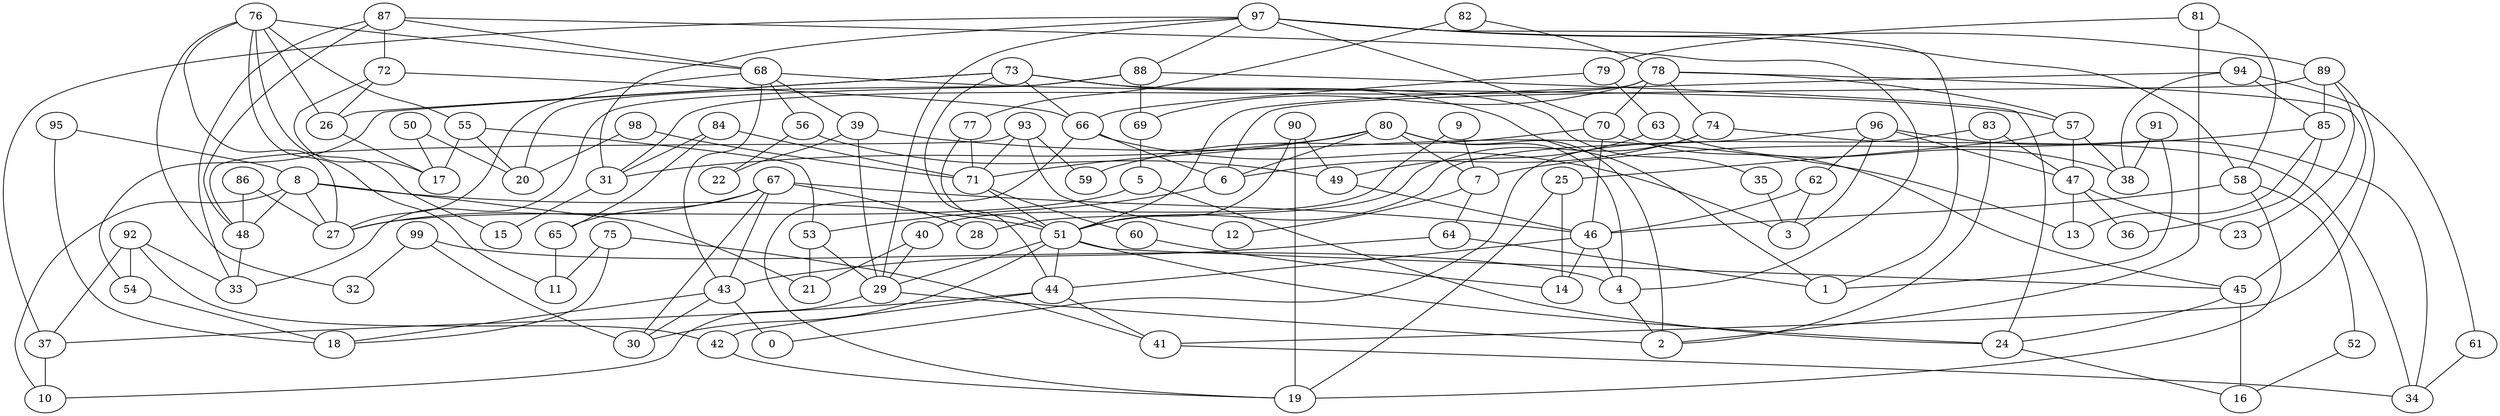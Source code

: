 digraph GG_graph {

subgraph G_graph {
edge [color = black]
"25" -> "14" [dir = none]
"25" -> "19" [dir = none]
"64" -> "1" [dir = none]
"64" -> "43" [dir = none]
"8" -> "21" [dir = none]
"8" -> "10" [dir = none]
"8" -> "51" [dir = none]
"8" -> "48" [dir = none]
"8" -> "27" [dir = none]
"35" -> "3" [dir = none]
"75" -> "11" [dir = none]
"75" -> "41" [dir = none]
"75" -> "18" [dir = none]
"52" -> "16" [dir = none]
"98" -> "20" [dir = none]
"98" -> "71" [dir = none]
"39" -> "22" [dir = none]
"39" -> "29" [dir = none]
"39" -> "13" [dir = none]
"74" -> "34" [dir = none]
"74" -> "28" [dir = none]
"74" -> "6" [dir = none]
"70" -> "46" [dir = none]
"70" -> "59" [dir = none]
"70" -> "45" [dir = none]
"66" -> "6" [dir = none]
"66" -> "3" [dir = none]
"66" -> "19" [dir = none]
"84" -> "65" [dir = none]
"84" -> "31" [dir = none]
"84" -> "71" [dir = none]
"58" -> "46" [dir = none]
"58" -> "52" [dir = none]
"58" -> "19" [dir = none]
"80" -> "31" [dir = none]
"80" -> "4" [dir = none]
"80" -> "71" [dir = none]
"80" -> "7" [dir = none]
"80" -> "6" [dir = none]
"80" -> "2" [dir = none]
"72" -> "17" [dir = none]
"72" -> "66" [dir = none]
"72" -> "26" [dir = none]
"5" -> "24" [dir = none]
"5" -> "27" [dir = none]
"53" -> "29" [dir = none]
"53" -> "21" [dir = none]
"24" -> "16" [dir = none]
"76" -> "11" [dir = none]
"76" -> "26" [dir = none]
"76" -> "68" [dir = none]
"76" -> "27" [dir = none]
"76" -> "55" [dir = none]
"76" -> "32" [dir = none]
"76" -> "15" [dir = none]
"78" -> "31" [dir = none]
"78" -> "74" [dir = none]
"78" -> "70" [dir = none]
"78" -> "69" [dir = none]
"78" -> "45" [dir = none]
"78" -> "57" [dir = none]
"40" -> "29" [dir = none]
"40" -> "21" [dir = none]
"87" -> "33" [dir = none]
"87" -> "4" [dir = none]
"87" -> "72" [dir = none]
"87" -> "48" [dir = none]
"87" -> "68" [dir = none]
"90" -> "19" [dir = none]
"90" -> "51" [dir = none]
"90" -> "49" [dir = none]
"91" -> "38" [dir = none]
"91" -> "1" [dir = none]
"92" -> "37" [dir = none]
"92" -> "54" [dir = none]
"92" -> "33" [dir = none]
"92" -> "42" [dir = none]
"71" -> "51" [dir = none]
"71" -> "60" [dir = none]
"50" -> "20" [dir = none]
"50" -> "17" [dir = none]
"67" -> "46" [dir = none]
"67" -> "43" [dir = none]
"67" -> "27" [dir = none]
"67" -> "28" [dir = none]
"67" -> "30" [dir = none]
"67" -> "65" [dir = none]
"42" -> "19" [dir = none]
"49" -> "46" [dir = none]
"63" -> "38" [dir = none]
"63" -> "49" [dir = none]
"77" -> "51" [dir = none]
"77" -> "71" [dir = none]
"89" -> "85" [dir = none]
"89" -> "41" [dir = none]
"89" -> "23" [dir = none]
"89" -> "6" [dir = none]
"82" -> "78" [dir = none]
"82" -> "77" [dir = none]
"62" -> "46" [dir = none]
"62" -> "3" [dir = none]
"55" -> "17" [dir = none]
"55" -> "53" [dir = none]
"55" -> "20" [dir = none]
"97" -> "58" [dir = none]
"97" -> "1" [dir = none]
"97" -> "88" [dir = none]
"97" -> "70" [dir = none]
"97" -> "29" [dir = none]
"97" -> "89" [dir = none]
"97" -> "37" [dir = none]
"97" -> "31" [dir = none]
"86" -> "48" [dir = none]
"86" -> "27" [dir = none]
"26" -> "17" [dir = none]
"85" -> "36" [dir = none]
"85" -> "7" [dir = none]
"85" -> "13" [dir = none]
"31" -> "15" [dir = none]
"45" -> "24" [dir = none]
"45" -> "16" [dir = none]
"57" -> "47" [dir = none]
"57" -> "38" [dir = none]
"57" -> "25" [dir = none]
"81" -> "79" [dir = none]
"81" -> "58" [dir = none]
"81" -> "2" [dir = none]
"95" -> "8" [dir = none]
"95" -> "18" [dir = none]
"69" -> "5" [dir = none]
"88" -> "20" [dir = none]
"88" -> "33" [dir = none]
"88" -> "24" [dir = none]
"88" -> "69" [dir = none]
"51" -> "30" [dir = none]
"51" -> "29" [dir = none]
"51" -> "44" [dir = none]
"51" -> "45" [dir = none]
"51" -> "24" [dir = none]
"60" -> "14" [dir = none]
"99" -> "32" [dir = none]
"99" -> "30" [dir = none]
"99" -> "4" [dir = none]
"29" -> "2" [dir = none]
"29" -> "10" [dir = none]
"79" -> "66" [dir = none]
"79" -> "63" [dir = none]
"56" -> "49" [dir = none]
"56" -> "22" [dir = none]
"44" -> "42" [dir = none]
"44" -> "41" [dir = none]
"44" -> "37" [dir = none]
"65" -> "11" [dir = none]
"7" -> "64" [dir = none]
"7" -> "12" [dir = none]
"4" -> "2" [dir = none]
"83" -> "47" [dir = none]
"83" -> "2" [dir = none]
"83" -> "0" [dir = none]
"41" -> "34" [dir = none]
"54" -> "18" [dir = none]
"73" -> "44" [dir = none]
"73" -> "26" [dir = none]
"73" -> "35" [dir = none]
"73" -> "54" [dir = none]
"73" -> "66" [dir = none]
"73" -> "1" [dir = none]
"68" -> "27" [dir = none]
"68" -> "57" [dir = none]
"68" -> "39" [dir = none]
"68" -> "56" [dir = none]
"47" -> "13" [dir = none]
"47" -> "36" [dir = none]
"47" -> "23" [dir = none]
"43" -> "0" [dir = none]
"43" -> "18" [dir = none]
"43" -> "30" [dir = none]
"96" -> "62" [dir = none]
"96" -> "34" [dir = none]
"96" -> "51" [dir = none]
"96" -> "47" [dir = none]
"96" -> "3" [dir = none]
"94" -> "51" [dir = none]
"94" -> "85" [dir = none]
"94" -> "38" [dir = none]
"94" -> "61" [dir = none]
"9" -> "40" [dir = none]
"9" -> "7" [dir = none]
"93" -> "12" [dir = none]
"93" -> "48" [dir = none]
"93" -> "71" [dir = none]
"93" -> "59" [dir = none]
"48" -> "33" [dir = none]
"61" -> "34" [dir = none]
"37" -> "10" [dir = none]
"46" -> "4" [dir = none]
"46" -> "44" [dir = none]
"46" -> "14" [dir = none]
"6" -> "53" [dir = none]
"68" -> "43" [dir = none]
}

}
